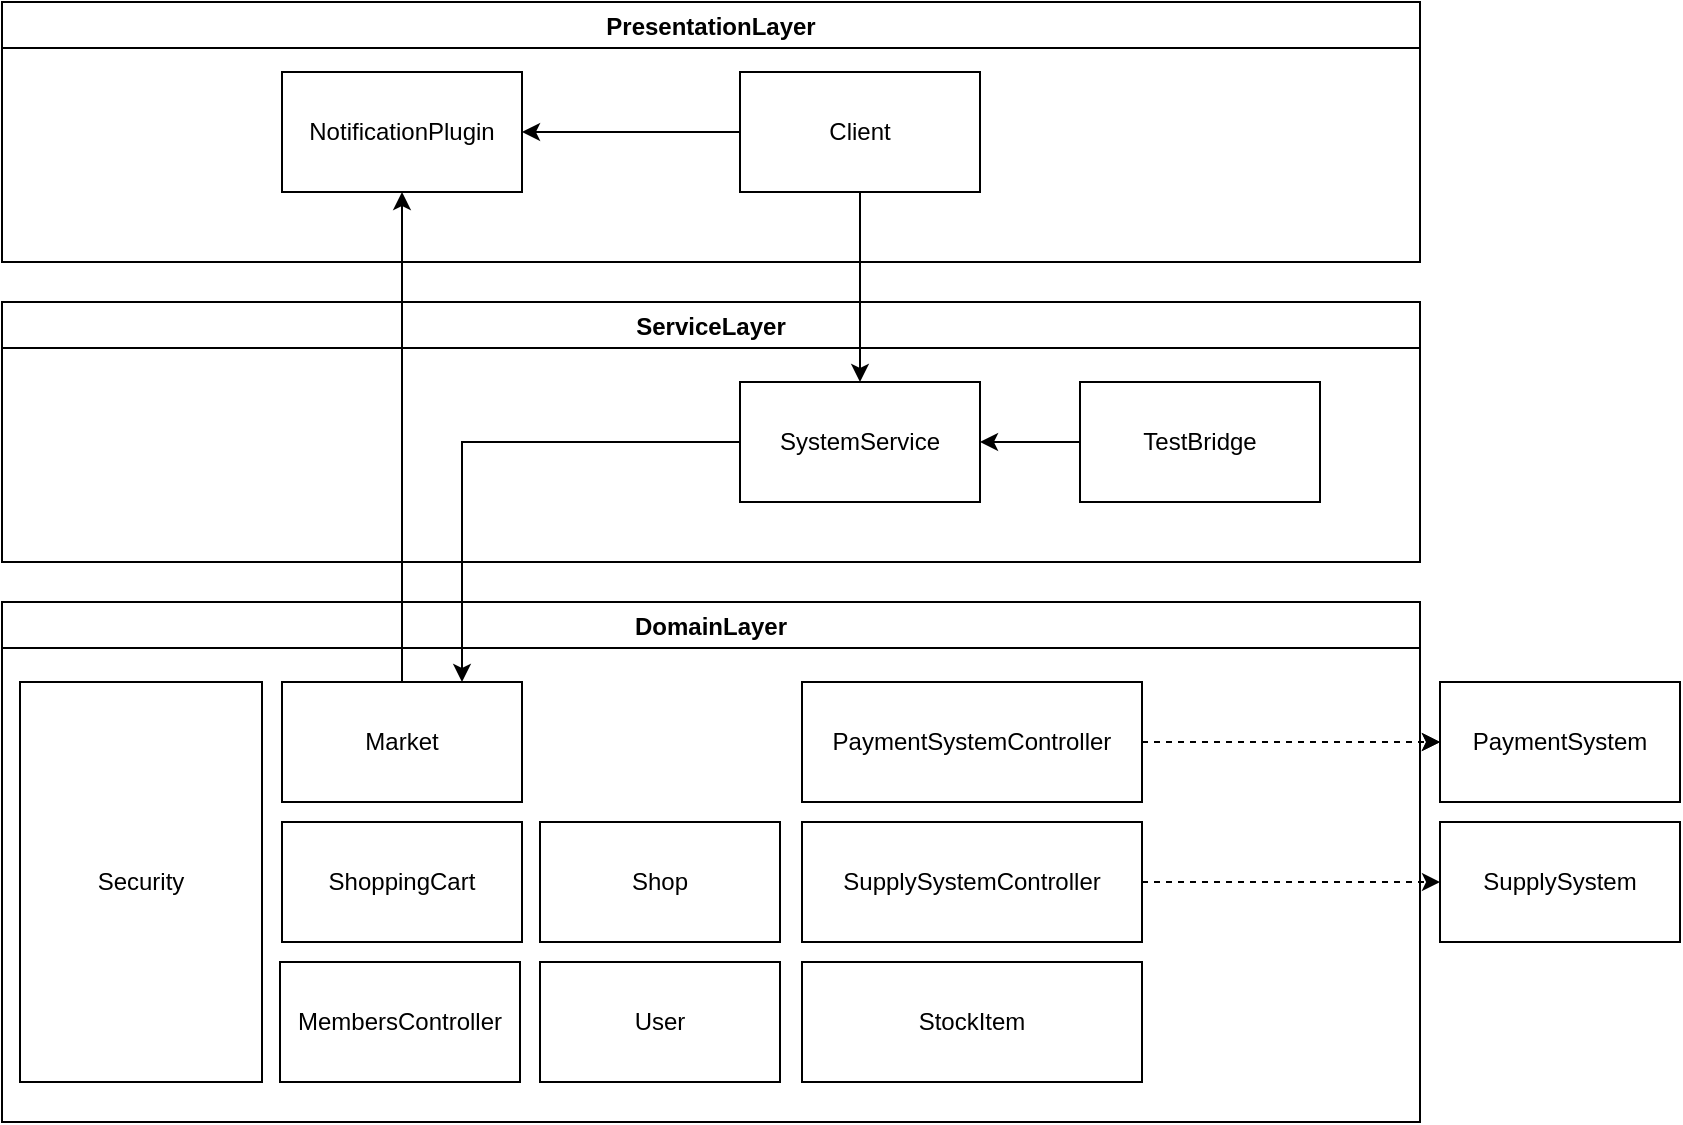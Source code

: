 <mxfile version="20.0.3" type="device"><diagram id="XcT7lN81mdoubmjaXzaU" name="Page-1"><mxGraphModel dx="1108" dy="685" grid="1" gridSize="10" guides="1" tooltips="1" connect="1" arrows="1" fold="1" page="1" pageScale="1" pageWidth="850" pageHeight="1100" math="0" shadow="0"><root><mxCell id="0"/><mxCell id="1" parent="0"/><mxCell id="7iDHC6POJdI7380oDwvH-117" value="PaymentSystem" style="rounded=0;whiteSpace=wrap;html=1;" parent="1" vertex="1"><mxGeometry x="730" y="1300" width="120" height="60" as="geometry"/></mxCell><mxCell id="7iDHC6POJdI7380oDwvH-118" value="SupplySystem&lt;br&gt;" style="rounded=0;whiteSpace=wrap;html=1;" parent="1" vertex="1"><mxGeometry x="730" y="1370" width="120" height="60" as="geometry"/></mxCell><mxCell id="cg7PIX_uCl8g-45-mWHV-1" value="DomainLayer" style="swimlane;" parent="1" vertex="1"><mxGeometry x="11" y="1260" width="709" height="260" as="geometry"/></mxCell><mxCell id="7iDHC6POJdI7380oDwvH-85" value="Market" style="rounded=0;whiteSpace=wrap;html=1;" parent="cg7PIX_uCl8g-45-mWHV-1" vertex="1"><mxGeometry x="140" y="40" width="120" height="60" as="geometry"/></mxCell><mxCell id="7iDHC6POJdI7380oDwvH-160" value="ShoppingCart" style="rounded=0;whiteSpace=wrap;html=1;" parent="cg7PIX_uCl8g-45-mWHV-1" vertex="1"><mxGeometry x="140" y="110" width="120" height="60" as="geometry"/></mxCell><mxCell id="cg7PIX_uCl8g-45-mWHV-2" value="PaymentSystemController" style="rounded=0;whiteSpace=wrap;html=1;" parent="cg7PIX_uCl8g-45-mWHV-1" vertex="1"><mxGeometry x="400" y="40" width="170" height="60" as="geometry"/></mxCell><mxCell id="cg7PIX_uCl8g-45-mWHV-3" value="SupplySystemController" style="rounded=0;whiteSpace=wrap;html=1;" parent="cg7PIX_uCl8g-45-mWHV-1" vertex="1"><mxGeometry x="400" y="110" width="170" height="60" as="geometry"/></mxCell><mxCell id="7iDHC6POJdI7380oDwvH-101" value="StockItem" style="rounded=0;whiteSpace=wrap;html=1;" parent="cg7PIX_uCl8g-45-mWHV-1" vertex="1"><mxGeometry x="400" y="180" width="170" height="60" as="geometry"/></mxCell><mxCell id="7iDHC6POJdI7380oDwvH-96" value="Shop" style="rounded=0;whiteSpace=wrap;html=1;" parent="cg7PIX_uCl8g-45-mWHV-1" vertex="1"><mxGeometry x="269" y="110" width="120" height="60" as="geometry"/></mxCell><mxCell id="7iDHC6POJdI7380oDwvH-87" value="User" style="rounded=0;whiteSpace=wrap;html=1;" parent="cg7PIX_uCl8g-45-mWHV-1" vertex="1"><mxGeometry x="269" y="180" width="120" height="60" as="geometry"/></mxCell><mxCell id="7iDHC6POJdI7380oDwvH-197" value="MembersController" style="rounded=0;whiteSpace=wrap;html=1;" parent="cg7PIX_uCl8g-45-mWHV-1" vertex="1"><mxGeometry x="139" y="180" width="120" height="60" as="geometry"/></mxCell><mxCell id="noMl-Y1KrzKr6c-HcU-S-1" value="Security" style="rounded=0;whiteSpace=wrap;html=1;" parent="cg7PIX_uCl8g-45-mWHV-1" vertex="1"><mxGeometry x="9" y="40" width="121" height="200" as="geometry"/></mxCell><mxCell id="cg7PIX_uCl8g-45-mWHV-5" style="edgeStyle=orthogonalEdgeStyle;rounded=0;orthogonalLoop=1;jettySize=auto;html=1;entryX=0;entryY=0.5;entryDx=0;entryDy=0;dashed=1;" parent="1" source="cg7PIX_uCl8g-45-mWHV-2" target="7iDHC6POJdI7380oDwvH-117" edge="1"><mxGeometry relative="1" as="geometry"/></mxCell><mxCell id="cg7PIX_uCl8g-45-mWHV-6" style="edgeStyle=orthogonalEdgeStyle;rounded=0;orthogonalLoop=1;jettySize=auto;html=1;dashed=1;" parent="1" source="cg7PIX_uCl8g-45-mWHV-3" target="7iDHC6POJdI7380oDwvH-118" edge="1"><mxGeometry relative="1" as="geometry"/></mxCell><mxCell id="4rClhF2mWITVHU427Ybw-1" value="ServiceLayer" style="swimlane;" parent="1" vertex="1"><mxGeometry x="11" y="1110" width="709" height="130" as="geometry"/></mxCell><mxCell id="vCqwDK3YiMuTapqLATIc-5" style="edgeStyle=orthogonalEdgeStyle;rounded=0;orthogonalLoop=1;jettySize=auto;html=1;" parent="4rClhF2mWITVHU427Ybw-1" source="noMl-Y1KrzKr6c-HcU-S-4" target="kuMdamNktChu16WEzU_n-12" edge="1"><mxGeometry relative="1" as="geometry"/></mxCell><mxCell id="noMl-Y1KrzKr6c-HcU-S-4" value="TestBridge" style="rounded=0;whiteSpace=wrap;html=1;" parent="4rClhF2mWITVHU427Ybw-1" vertex="1"><mxGeometry x="539" y="40" width="120" height="60" as="geometry"/></mxCell><mxCell id="kuMdamNktChu16WEzU_n-12" value="SystemService" style="rounded=0;whiteSpace=wrap;html=1;" parent="4rClhF2mWITVHU427Ybw-1" vertex="1"><mxGeometry x="369" y="40" width="120" height="60" as="geometry"/></mxCell><mxCell id="noMl-Y1KrzKr6c-HcU-S-6" value="PaymentSystemController" style="rounded=0;whiteSpace=wrap;html=1;" parent="1" vertex="1"><mxGeometry x="411" y="1300" width="170" height="60" as="geometry"/></mxCell><mxCell id="noMl-Y1KrzKr6c-HcU-S-7" style="edgeStyle=orthogonalEdgeStyle;rounded=0;orthogonalLoop=1;jettySize=auto;html=1;entryX=0;entryY=0.5;entryDx=0;entryDy=0;dashed=1;" parent="1" source="noMl-Y1KrzKr6c-HcU-S-6" edge="1"><mxGeometry relative="1" as="geometry"><mxPoint x="730" y="1330" as="targetPoint"/></mxGeometry></mxCell><mxCell id="kuMdamNktChu16WEzU_n-13" style="edgeStyle=orthogonalEdgeStyle;rounded=0;orthogonalLoop=1;jettySize=auto;html=1;entryX=0.75;entryY=0;entryDx=0;entryDy=0;" parent="1" source="kuMdamNktChu16WEzU_n-12" target="7iDHC6POJdI7380oDwvH-85" edge="1"><mxGeometry relative="1" as="geometry"/></mxCell><mxCell id="kuMdamNktChu16WEzU_n-18" value="PresentationLayer" style="swimlane;startSize=23;" parent="1" vertex="1"><mxGeometry x="11" y="960" width="709" height="130" as="geometry"/></mxCell><mxCell id="kuMdamNktChu16WEzU_n-19" value="Client" style="rounded=0;whiteSpace=wrap;html=1;" parent="kuMdamNktChu16WEzU_n-18" vertex="1"><mxGeometry x="369" y="35" width="120" height="60" as="geometry"/></mxCell><mxCell id="7iDHC6POJdI7380oDwvH-137" value="&lt;span style=&quot;text-align: left&quot;&gt;NotificationPlugin&lt;/span&gt;" style="rounded=0;whiteSpace=wrap;html=1;" parent="kuMdamNktChu16WEzU_n-18" vertex="1"><mxGeometry x="140" y="35" width="120" height="60" as="geometry"/></mxCell><mxCell id="V8ytQ22RmCNxHzmG2NuO-3" style="edgeStyle=orthogonalEdgeStyle;rounded=0;orthogonalLoop=1;jettySize=auto;html=1;" edge="1" parent="kuMdamNktChu16WEzU_n-18" source="kuMdamNktChu16WEzU_n-19" target="7iDHC6POJdI7380oDwvH-137"><mxGeometry relative="1" as="geometry"><mxPoint x="439" y="105" as="sourcePoint"/><mxPoint x="439" y="200" as="targetPoint"/></mxGeometry></mxCell><mxCell id="vCqwDK3YiMuTapqLATIc-3" style="edgeStyle=orthogonalEdgeStyle;rounded=0;orthogonalLoop=1;jettySize=auto;html=1;" parent="1" source="kuMdamNktChu16WEzU_n-19" target="kuMdamNktChu16WEzU_n-12" edge="1"><mxGeometry relative="1" as="geometry"/></mxCell><mxCell id="vCqwDK3YiMuTapqLATIc-4" style="edgeStyle=orthogonalEdgeStyle;rounded=0;orthogonalLoop=1;jettySize=auto;html=1;" parent="1" source="7iDHC6POJdI7380oDwvH-85" target="7iDHC6POJdI7380oDwvH-137" edge="1"><mxGeometry relative="1" as="geometry"/></mxCell></root></mxGraphModel></diagram></mxfile>